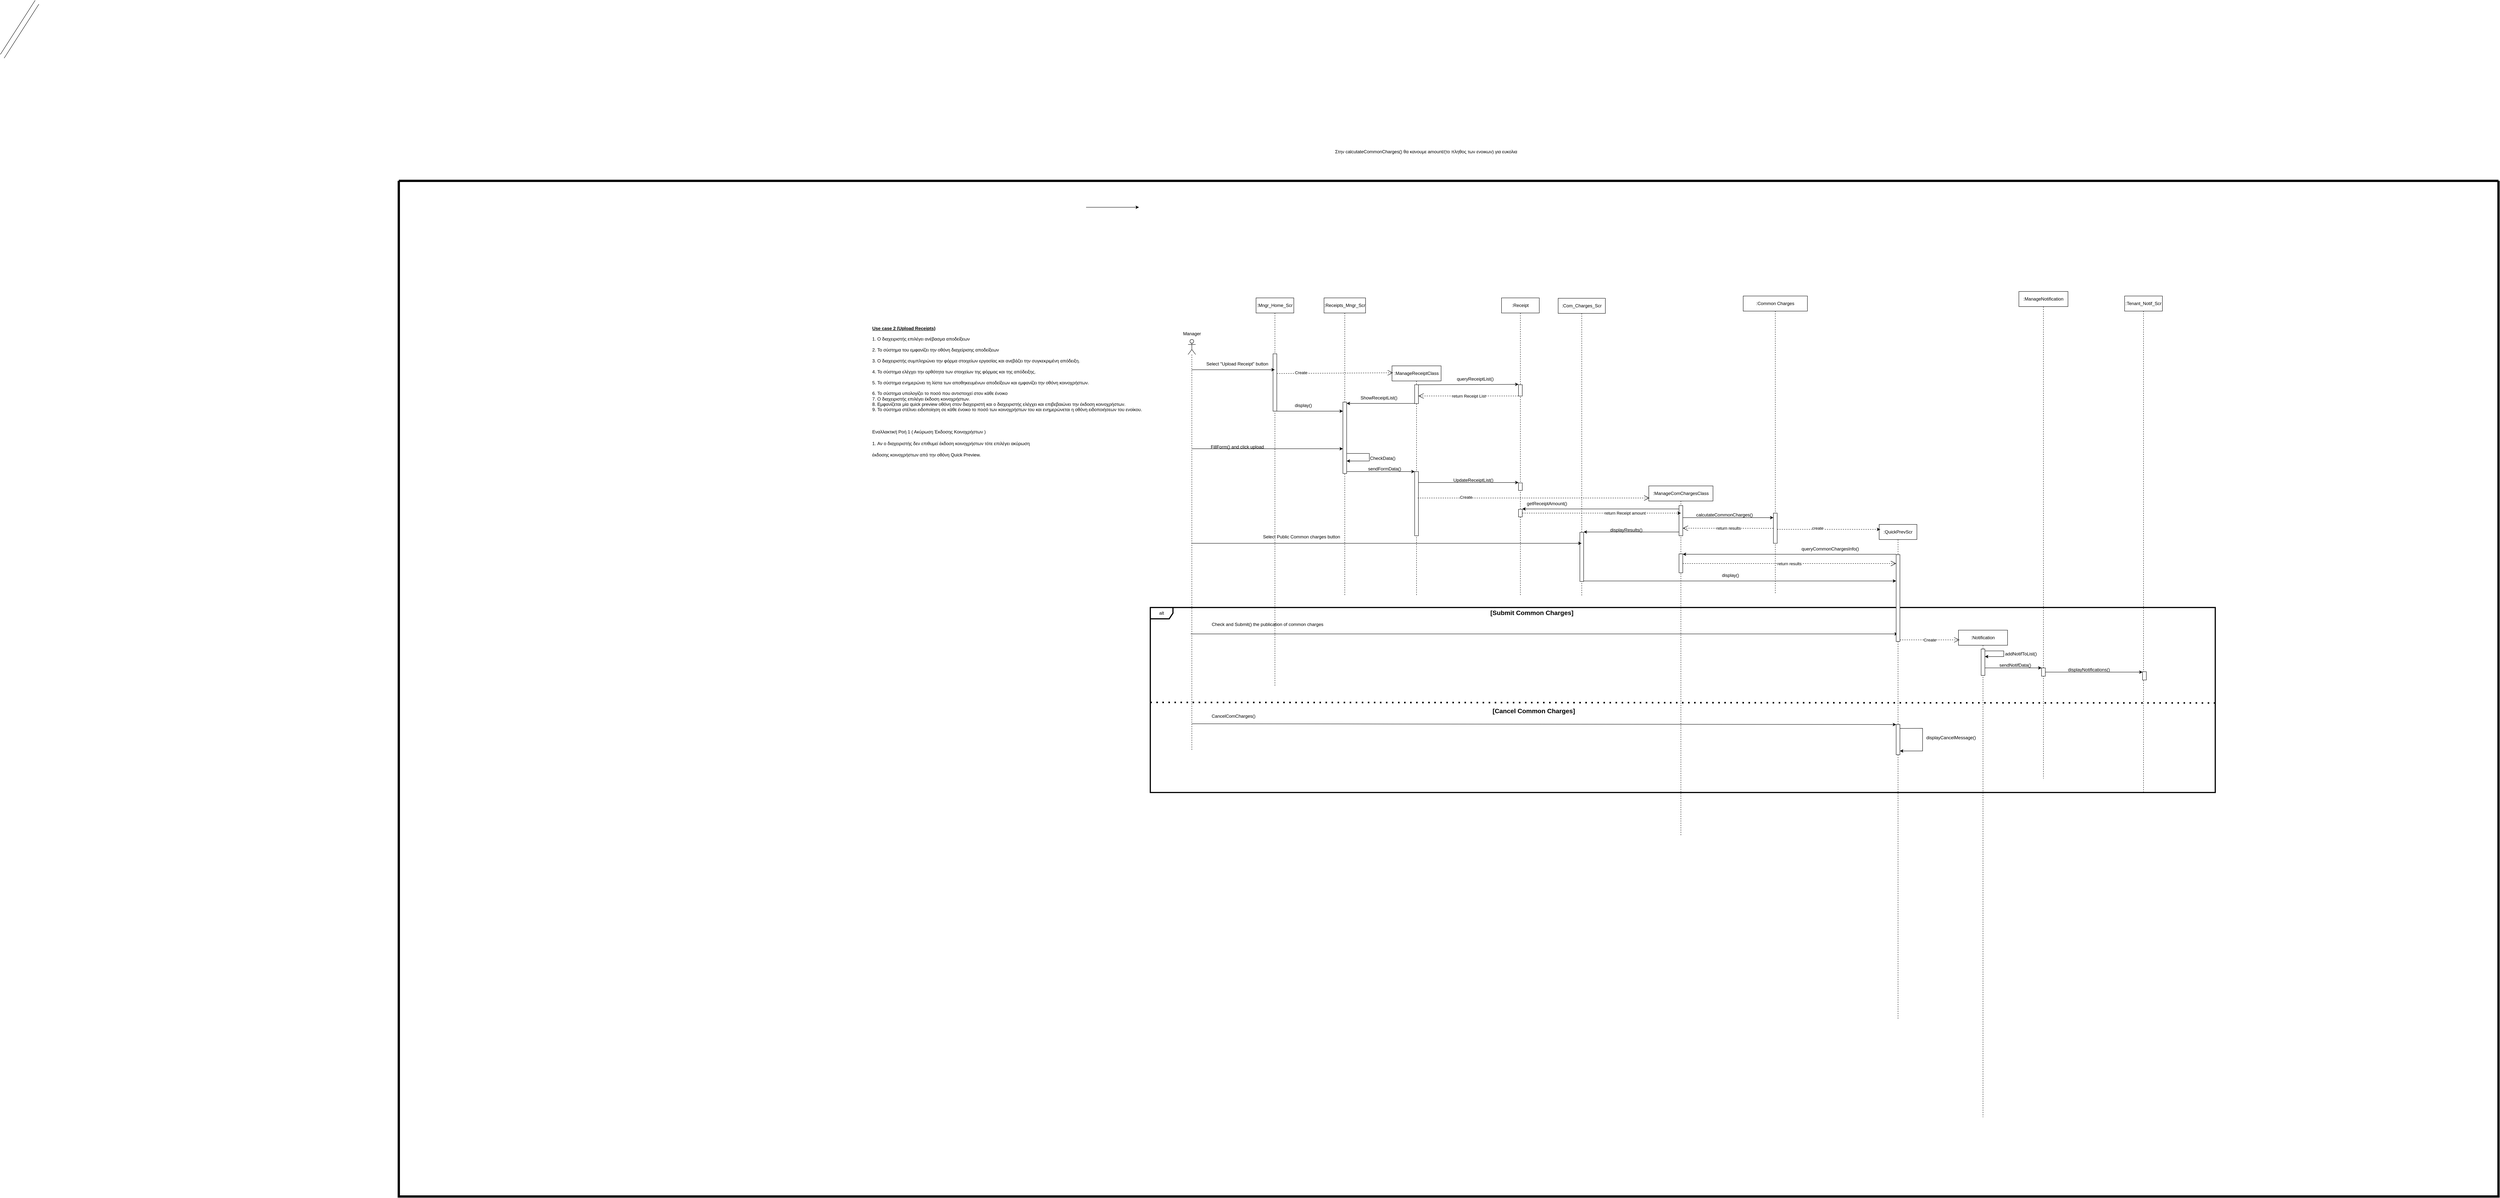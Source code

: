 <mxfile version="27.0.5">
  <diagram name="Page-1" id="ME4cV6upZ1nNScbVDBN3">
    <mxGraphModel dx="3118" dy="2368" grid="0" gridSize="10" guides="1" tooltips="1" connect="1" arrows="1" fold="1" page="1" pageScale="1" pageWidth="850" pageHeight="1100" math="0" shadow="0">
      <root>
        <mxCell id="0" />
        <mxCell id="1" parent="0" />
        <mxCell id="mj_cr7uTZJCc8QgizzGS-17" value="" style="swimlane;startSize=0;strokeWidth=6;" parent="1" vertex="1">
          <mxGeometry x="-10" y="180" width="5560" height="2690" as="geometry">
            <mxRectangle x="10" y="190" width="50" height="40" as="alternateBounds" />
          </mxGeometry>
        </mxCell>
        <mxCell id="AGN54h7i6z_xkLzeLt6x-10" value=":Receipts_Mngr_Scr" style="shape=umlLifeline;perimeter=lifelinePerimeter;whiteSpace=wrap;html=1;container=1;dropTarget=0;collapsible=0;recursiveResize=0;outlineConnect=0;portConstraint=eastwest;newEdgeStyle={&quot;curved&quot;:0,&quot;rounded&quot;:0};points=[[0,0.02,0,0,0]];" parent="mj_cr7uTZJCc8QgizzGS-17" vertex="1">
          <mxGeometry x="2450" y="310" width="110" height="790" as="geometry" />
        </mxCell>
        <mxCell id="z3TZvWUJB8N3fPcpcvBU-26" value="" style="html=1;points=[[0,0,0,0,-1],[0,0.99,0,0,0],[1,0,0,0,-1],[1,0.99,0,0,0]];perimeter=orthogonalPerimeter;outlineConnect=0;targetShapes=umlLifeline;portConstraint=eastwest;newEdgeStyle={&quot;curved&quot;:0,&quot;rounded&quot;:0};" parent="AGN54h7i6z_xkLzeLt6x-10" vertex="1">
          <mxGeometry x="50" y="276" width="10" height="189" as="geometry" />
        </mxCell>
        <mxCell id="AGN54h7i6z_xkLzeLt6x-12" value=":QuickPrevScr" style="shape=umlLifeline;perimeter=lifelinePerimeter;whiteSpace=wrap;html=1;container=0;dropTarget=0;collapsible=0;recursiveResize=0;outlineConnect=0;portConstraint=eastwest;newEdgeStyle={&quot;curved&quot;:0,&quot;rounded&quot;:0};points=[[0.03,0.01,0,0,0]];" parent="mj_cr7uTZJCc8QgizzGS-17" vertex="1">
          <mxGeometry x="3920" y="910" width="100" height="1310" as="geometry" />
        </mxCell>
        <mxCell id="AGN54h7i6z_xkLzeLt6x-14" value=":Tenant_Notif_Scr" style="shape=umlLifeline;perimeter=lifelinePerimeter;whiteSpace=wrap;html=1;container=1;dropTarget=0;collapsible=0;recursiveResize=0;outlineConnect=0;portConstraint=eastwest;newEdgeStyle={&quot;curved&quot;:0,&quot;rounded&quot;:0};" parent="mj_cr7uTZJCc8QgizzGS-17" vertex="1">
          <mxGeometry x="4570" y="305" width="100" height="1315" as="geometry" />
        </mxCell>
        <mxCell id="AGN54h7i6z_xkLzeLt6x-16" value=":Com_Charges_Scr" style="shape=umlLifeline;perimeter=lifelinePerimeter;whiteSpace=wrap;html=1;container=1;dropTarget=0;collapsible=0;recursiveResize=0;outlineConnect=0;portConstraint=eastwest;newEdgeStyle={&quot;curved&quot;:0,&quot;rounded&quot;:0};" parent="mj_cr7uTZJCc8QgizzGS-17" vertex="1">
          <mxGeometry x="3070" y="311" width="125" height="790" as="geometry" />
        </mxCell>
        <mxCell id="z3TZvWUJB8N3fPcpcvBU-46" value="" style="html=1;points=[[0,0,0,0,-1],[0,0.99,0,0,0],[1,0,0,0,-1],[1,0.99,0,0,0]];perimeter=orthogonalPerimeter;outlineConnect=0;targetShapes=umlLifeline;portConstraint=eastwest;newEdgeStyle={&quot;curved&quot;:0,&quot;rounded&quot;:0};" parent="AGN54h7i6z_xkLzeLt6x-16" vertex="1">
          <mxGeometry x="57.5" y="620" width="10" height="130" as="geometry" />
        </mxCell>
        <mxCell id="AGN54h7i6z_xkLzeLt6x-25" value=":Receipt" style="shape=umlLifeline;perimeter=lifelinePerimeter;whiteSpace=wrap;html=1;container=1;dropTarget=0;collapsible=0;recursiveResize=0;outlineConnect=0;portConstraint=eastwest;newEdgeStyle={&quot;curved&quot;:0,&quot;rounded&quot;:0};" parent="mj_cr7uTZJCc8QgizzGS-17" vertex="1">
          <mxGeometry x="2920" y="310" width="100" height="790" as="geometry" />
        </mxCell>
        <mxCell id="z3TZvWUJB8N3fPcpcvBU-44" value="" style="html=1;points=[[0,0,0,0,-1],[0,0.99,0,0,0],[1,0,0,0,-1],[1,0.99,0,0,0]];perimeter=orthogonalPerimeter;outlineConnect=0;targetShapes=umlLifeline;portConstraint=eastwest;newEdgeStyle={&quot;curved&quot;:0,&quot;rounded&quot;:0};" parent="AGN54h7i6z_xkLzeLt6x-25" vertex="1">
          <mxGeometry x="45" y="490" width="10" height="20" as="geometry" />
        </mxCell>
        <mxCell id="62FQ7jK0YNYXDSWrW9i--12" value="" style="html=1;points=[[0,0,0,0,-1],[0,0.99,0,0,0],[1,0,0,0,-1],[1,0.99,0,0,0]];perimeter=orthogonalPerimeter;outlineConnect=0;targetShapes=umlLifeline;portConstraint=eastwest;newEdgeStyle={&quot;curved&quot;:0,&quot;rounded&quot;:0};" parent="AGN54h7i6z_xkLzeLt6x-25" vertex="1">
          <mxGeometry x="45" y="560" width="10" height="20" as="geometry" />
        </mxCell>
        <mxCell id="AGN54h7i6z_xkLzeLt6x-18" value="" style="shape=umlLifeline;perimeter=lifelinePerimeter;whiteSpace=wrap;html=1;container=1;dropTarget=0;collapsible=0;recursiveResize=0;outlineConnect=0;portConstraint=eastwest;newEdgeStyle={&quot;curved&quot;:0,&quot;rounded&quot;:0};participant=umlActor;points=[[0.35,0.64,0,0,0],[0.35,0.67,0,0,0],[0.35,0.73,0,0,0],[1,0.09,0,0,0],[1,0.17,0,0,0],[1,0.18,0,0,0],[1,0.27,0,0,0],[1,0.33,0,0,0],[1,0.36,0,0,0],[1,0.45,0,0,0],[1,0.5,0,0,0],[1,0.55,0,0,0],[1,0.82,0,0,0],[1,0.83,0,0,0],[1,0.91,0,0,0]];" parent="mj_cr7uTZJCc8QgizzGS-17" vertex="1">
          <mxGeometry x="2090" y="420" width="20" height="1090" as="geometry" />
        </mxCell>
        <mxCell id="AGN54h7i6z_xkLzeLt6x-20" value="Manager" style="text;html=1;align=center;verticalAlign=middle;resizable=0;points=[];autosize=1;strokeColor=none;fillColor=none;" parent="mj_cr7uTZJCc8QgizzGS-17" vertex="1">
          <mxGeometry x="2065" y="390" width="70" height="30" as="geometry" />
        </mxCell>
        <mxCell id="oy_22Mh0x_-gH828B-nM-1" value=":Mngr_Home_Scr" style="shape=umlLifeline;perimeter=lifelinePerimeter;whiteSpace=wrap;html=1;container=1;dropTarget=0;collapsible=0;recursiveResize=0;outlineConnect=0;portConstraint=eastwest;newEdgeStyle={&quot;curved&quot;:0,&quot;rounded&quot;:0};" parent="mj_cr7uTZJCc8QgizzGS-17" vertex="1">
          <mxGeometry x="2270" y="310" width="100" height="1030" as="geometry" />
        </mxCell>
        <mxCell id="z3TZvWUJB8N3fPcpcvBU-20" value="" style="html=1;points=[[0,0,0,0,0],[0,1,0,0,0],[1,0,0,0,0],[1,0.41,0,0,0],[1,0.68,0,0,0],[1,1,0,0,0]];perimeter=orthogonalPerimeter;outlineConnect=0;targetShapes=umlLifeline;portConstraint=eastwest;newEdgeStyle={&quot;curved&quot;:0,&quot;rounded&quot;:0};" parent="oy_22Mh0x_-gH828B-nM-1" vertex="1">
          <mxGeometry x="45" y="148" width="10" height="152" as="geometry" />
        </mxCell>
        <mxCell id="z3TZvWUJB8N3fPcpcvBU-7" value="" style="endArrow=classic;html=1;rounded=0;" parent="mj_cr7uTZJCc8QgizzGS-17" edge="1">
          <mxGeometry width="50" height="50" relative="1" as="geometry">
            <mxPoint x="1820" y="70" as="sourcePoint" />
            <mxPoint x="1960" y="70" as="targetPoint" />
          </mxGeometry>
        </mxCell>
        <mxCell id="z3TZvWUJB8N3fPcpcvBU-9" value="" style="endArrow=classic;html=1;rounded=0;entryX=0;entryY=0;entryDx=0;entryDy=-1;entryPerimeter=0;" parent="mj_cr7uTZJCc8QgizzGS-17" source="z3TZvWUJB8N3fPcpcvBU-42" target="z3TZvWUJB8N3fPcpcvBU-44" edge="1">
          <mxGeometry width="50" height="50" relative="1" as="geometry">
            <mxPoint x="2720" y="799" as="sourcePoint" />
            <mxPoint x="2860" y="799" as="targetPoint" />
          </mxGeometry>
        </mxCell>
        <mxCell id="z3TZvWUJB8N3fPcpcvBU-6" value="" style="endArrow=classic;html=1;rounded=0;" parent="mj_cr7uTZJCc8QgizzGS-17" source="AGN54h7i6z_xkLzeLt6x-18" edge="1">
          <mxGeometry width="50" height="50" relative="1" as="geometry">
            <mxPoint x="2110" y="500.2" as="sourcePoint" />
            <mxPoint x="2319.5" y="500.2" as="targetPoint" />
          </mxGeometry>
        </mxCell>
        <mxCell id="z3TZvWUJB8N3fPcpcvBU-17" value=":&lt;span style=&quot;text-wrap-mode: nowrap;&quot;&gt;ManageReceiptClass&lt;/span&gt;" style="shape=umlLifeline;perimeter=lifelinePerimeter;whiteSpace=wrap;html=1;container=0;dropTarget=0;collapsible=0;recursiveResize=0;outlineConnect=0;portConstraint=eastwest;newEdgeStyle={&quot;curved&quot;:0,&quot;rounded&quot;:0};size=40;points=[[0.02,0.03,0,0,0]];" parent="mj_cr7uTZJCc8QgizzGS-17" vertex="1">
          <mxGeometry x="2630" y="490" width="130" height="610" as="geometry" />
        </mxCell>
        <mxCell id="z3TZvWUJB8N3fPcpcvBU-18" value=":&lt;span style=&quot;text-wrap-mode: nowrap;&quot;&gt;ManageComChargesClass&lt;/span&gt;" style="shape=umlLifeline;perimeter=lifelinePerimeter;whiteSpace=wrap;html=1;container=0;dropTarget=0;collapsible=0;recursiveResize=0;outlineConnect=0;portConstraint=eastwest;newEdgeStyle={&quot;curved&quot;:0,&quot;rounded&quot;:0};points=[[0.02,0.02,0,0,0]];" parent="mj_cr7uTZJCc8QgizzGS-17" vertex="1">
          <mxGeometry x="3310" y="808" width="170" height="925" as="geometry" />
        </mxCell>
        <mxCell id="z3TZvWUJB8N3fPcpcvBU-66" value="" style="html=1;points=[[0,0,0,0,-1],[0,0.99,0,0,0],[1,0,0,0,-1],[1,0.99,0,0,0]];perimeter=orthogonalPerimeter;outlineConnect=0;targetShapes=umlLifeline;portConstraint=eastwest;newEdgeStyle={&quot;curved&quot;:0,&quot;rounded&quot;:0};" parent="z3TZvWUJB8N3fPcpcvBU-18" vertex="1">
          <mxGeometry x="80" y="180" width="10" height="50" as="geometry" />
        </mxCell>
        <mxCell id="z3TZvWUJB8N3fPcpcvBU-19" value=":&lt;span style=&quot;text-wrap-mode: nowrap;&quot;&gt;ManageNotification&lt;/span&gt;" style="shape=umlLifeline;perimeter=lifelinePerimeter;whiteSpace=wrap;html=1;container=1;dropTarget=0;collapsible=0;recursiveResize=0;outlineConnect=0;portConstraint=eastwest;newEdgeStyle={&quot;curved&quot;:0,&quot;rounded&quot;:0};" parent="mj_cr7uTZJCc8QgizzGS-17" vertex="1">
          <mxGeometry x="4290" y="293" width="130" height="1290" as="geometry" />
        </mxCell>
        <mxCell id="z3TZvWUJB8N3fPcpcvBU-21" value="Select &quot;Upload Receipt&quot; button" style="text;html=1;align=center;verticalAlign=middle;resizable=0;points=[];autosize=1;strokeColor=none;fillColor=none;" parent="mj_cr7uTZJCc8QgizzGS-17" vertex="1">
          <mxGeometry x="2125" y="470" width="190" height="30" as="geometry" />
        </mxCell>
        <mxCell id="z3TZvWUJB8N3fPcpcvBU-5" value="" style="endArrow=classic;html=1;rounded=0;exitX=1;exitY=1;exitDx=0;exitDy=0;exitPerimeter=0;" parent="mj_cr7uTZJCc8QgizzGS-17" source="z3TZvWUJB8N3fPcpcvBU-20" target="z3TZvWUJB8N3fPcpcvBU-26" edge="1">
          <mxGeometry width="50" height="50" relative="1" as="geometry">
            <mxPoint x="2320" y="606.89" as="sourcePoint" />
            <mxPoint x="2500" y="607" as="targetPoint" />
          </mxGeometry>
        </mxCell>
        <mxCell id="z3TZvWUJB8N3fPcpcvBU-27" value="display()" style="text;html=1;align=center;verticalAlign=middle;resizable=0;points=[];autosize=1;strokeColor=none;fillColor=none;" parent="mj_cr7uTZJCc8QgizzGS-17" vertex="1">
          <mxGeometry x="2360" y="580" width="70" height="30" as="geometry" />
        </mxCell>
        <mxCell id="z3TZvWUJB8N3fPcpcvBU-10" value="" style="endArrow=classic;html=1;rounded=0;" parent="mj_cr7uTZJCc8QgizzGS-17" edge="1">
          <mxGeometry width="50" height="50" relative="1" as="geometry">
            <mxPoint x="2510" y="721.995" as="sourcePoint" />
            <mxPoint x="2510" y="741.995" as="targetPoint" />
            <Array as="points">
              <mxPoint x="2570" y="722" />
              <mxPoint x="2570" y="742" />
            </Array>
          </mxGeometry>
        </mxCell>
        <mxCell id="z3TZvWUJB8N3fPcpcvBU-37" value="CheckData()" style="text;html=1;align=center;verticalAlign=middle;resizable=0;points=[];autosize=1;strokeColor=none;fillColor=none;" parent="mj_cr7uTZJCc8QgizzGS-17" vertex="1">
          <mxGeometry x="2560" y="720" width="90" height="30" as="geometry" />
        </mxCell>
        <mxCell id="z3TZvWUJB8N3fPcpcvBU-38" value="Create" style="endArrow=open;endSize=12;dashed=1;html=1;rounded=0;exitX=0.553;exitY=0.185;exitDx=0;exitDy=0;exitPerimeter=0;entryX=0.02;entryY=0.03;entryDx=0;entryDy=0;entryPerimeter=0;" parent="mj_cr7uTZJCc8QgizzGS-17" target="z3TZvWUJB8N3fPcpcvBU-17" edge="1">
          <mxGeometry x="-0.579" y="2" width="160" relative="1" as="geometry">
            <mxPoint x="2325.3" y="510.3" as="sourcePoint" />
            <mxPoint x="2590" y="510" as="targetPoint" />
            <mxPoint x="-1" as="offset" />
          </mxGeometry>
        </mxCell>
        <mxCell id="z3TZvWUJB8N3fPcpcvBU-11" value="" style="endArrow=classic;html=1;rounded=0;exitX=0.537;exitY=0.222;exitDx=0;exitDy=0;exitPerimeter=0;" parent="mj_cr7uTZJCc8QgizzGS-17" edge="1">
          <mxGeometry width="50" height="50" relative="1" as="geometry">
            <mxPoint x="2100.74" y="709.56" as="sourcePoint" />
            <mxPoint x="2500" y="709.56" as="targetPoint" />
          </mxGeometry>
        </mxCell>
        <mxCell id="z3TZvWUJB8N3fPcpcvBU-36" value="FillForm() and click upload" style="text;html=1;align=center;verticalAlign=middle;resizable=0;points=[];autosize=1;strokeColor=none;fillColor=none;" parent="mj_cr7uTZJCc8QgizzGS-17" vertex="1">
          <mxGeometry x="2140" y="690" width="160" height="30" as="geometry" />
        </mxCell>
        <mxCell id="z3TZvWUJB8N3fPcpcvBU-2" value="" style="endArrow=classic;html=1;rounded=0;" parent="mj_cr7uTZJCc8QgizzGS-17" target="z3TZvWUJB8N3fPcpcvBU-42" edge="1">
          <mxGeometry width="50" height="50" relative="1" as="geometry">
            <mxPoint x="2510" y="770" as="sourcePoint" />
            <mxPoint x="2650" y="770" as="targetPoint" />
          </mxGeometry>
        </mxCell>
        <mxCell id="z3TZvWUJB8N3fPcpcvBU-45" value="UpdateReceiptList()" style="text;html=1;align=center;verticalAlign=middle;resizable=0;points=[];autosize=1;strokeColor=none;fillColor=none;" parent="mj_cr7uTZJCc8QgizzGS-17" vertex="1">
          <mxGeometry x="2780" y="778" width="130" height="30" as="geometry" />
        </mxCell>
        <mxCell id="z3TZvWUJB8N3fPcpcvBU-56" value=":&lt;span style=&quot;text-wrap-mode: nowrap;&quot;&gt;Common Charges&lt;/span&gt;" style="shape=umlLifeline;perimeter=lifelinePerimeter;whiteSpace=wrap;html=1;container=1;dropTarget=0;collapsible=0;recursiveResize=0;outlineConnect=0;portConstraint=eastwest;newEdgeStyle={&quot;curved&quot;:0,&quot;rounded&quot;:0};" parent="mj_cr7uTZJCc8QgizzGS-17" vertex="1">
          <mxGeometry x="3560" y="305" width="170" height="790" as="geometry" />
        </mxCell>
        <mxCell id="z3TZvWUJB8N3fPcpcvBU-57" value="" style="html=1;points=[[0,0,0,0,-1],[0,0.99,0,0,0],[1,0,0,0,-1],[1,0.99,0,0,0]];perimeter=orthogonalPerimeter;outlineConnect=0;targetShapes=umlLifeline;portConstraint=eastwest;newEdgeStyle={&quot;curved&quot;:0,&quot;rounded&quot;:0};" parent="z3TZvWUJB8N3fPcpcvBU-56" vertex="1">
          <mxGeometry x="80" y="575" width="10" height="80" as="geometry" />
        </mxCell>
        <mxCell id="z3TZvWUJB8N3fPcpcvBU-60" value="return results" style="endArrow=open;endSize=12;dashed=1;html=1;rounded=0;" parent="mj_cr7uTZJCc8QgizzGS-17" edge="1">
          <mxGeometry x="-0.004" width="160" relative="1" as="geometry">
            <mxPoint x="3640" y="920.4" as="sourcePoint" />
            <mxPoint x="3400" y="920" as="targetPoint" />
            <mxPoint as="offset" />
          </mxGeometry>
        </mxCell>
        <mxCell id="z3TZvWUJB8N3fPcpcvBU-52" value="" style="endArrow=classic;html=1;rounded=0;" parent="mj_cr7uTZJCc8QgizzGS-17" edge="1">
          <mxGeometry width="50" height="50" relative="1" as="geometry">
            <mxPoint x="2098.833" y="960" as="sourcePoint" />
            <mxPoint x="3132" y="960" as="targetPoint" />
          </mxGeometry>
        </mxCell>
        <mxCell id="z3TZvWUJB8N3fPcpcvBU-73" value="" style="endArrow=classic;html=1;rounded=0;exitX=0.35;exitY=0.73;exitDx=0;exitDy=0;exitPerimeter=0;" parent="mj_cr7uTZJCc8QgizzGS-17" edge="1">
          <mxGeometry width="50" height="50" relative="1" as="geometry">
            <mxPoint x="2097" y="1200" as="sourcePoint" />
            <mxPoint x="3969.5" y="1200" as="targetPoint" />
          </mxGeometry>
        </mxCell>
        <mxCell id="z3TZvWUJB8N3fPcpcvBU-74" value="Check and Submit() the publication of common charges" style="text;html=1;align=center;verticalAlign=middle;resizable=0;points=[];autosize=1;strokeColor=none;fillColor=none;" parent="mj_cr7uTZJCc8QgizzGS-17" vertex="1">
          <mxGeometry x="2140" y="1160" width="320" height="30" as="geometry" />
        </mxCell>
        <mxCell id="z3TZvWUJB8N3fPcpcvBU-76" value="alt" style="shape=umlFrame;whiteSpace=wrap;html=1;pointerEvents=0;strokeWidth=3;" parent="mj_cr7uTZJCc8QgizzGS-17" vertex="1">
          <mxGeometry x="1990" y="1130" width="2820" height="490" as="geometry" />
        </mxCell>
        <mxCell id="z3TZvWUJB8N3fPcpcvBU-77" value="&lt;b style=&quot;font-size: 17px;&quot;&gt;[Submit Common Charges]&lt;/b&gt;" style="text;html=1;align=center;verticalAlign=middle;resizable=0;points=[];autosize=1;strokeColor=none;fillColor=none;" parent="mj_cr7uTZJCc8QgizzGS-17" vertex="1">
          <mxGeometry x="2880" y="1130" width="240" height="30" as="geometry" />
        </mxCell>
        <mxCell id="z3TZvWUJB8N3fPcpcvBU-78" value="&lt;b style=&quot;font-size: 17px;&quot;&gt;[Cancel Common Charges]&lt;/b&gt;" style="text;html=1;align=center;verticalAlign=middle;resizable=0;points=[];autosize=1;strokeColor=none;fillColor=none;" parent="mj_cr7uTZJCc8QgizzGS-17" vertex="1">
          <mxGeometry x="2885" y="1390" width="240" height="30" as="geometry" />
        </mxCell>
        <mxCell id="z3TZvWUJB8N3fPcpcvBU-79" value="" style="endArrow=none;dashed=1;html=1;dashPattern=1 3;strokeWidth=4;rounded=0;exitX=0;exitY=0.513;exitDx=0;exitDy=0;exitPerimeter=0;entryX=1.001;entryY=0.516;entryDx=0;entryDy=0;entryPerimeter=0;" parent="mj_cr7uTZJCc8QgizzGS-17" source="z3TZvWUJB8N3fPcpcvBU-76" target="z3TZvWUJB8N3fPcpcvBU-76" edge="1">
          <mxGeometry width="50" height="50" relative="1" as="geometry">
            <mxPoint x="2860" y="1250" as="sourcePoint" />
            <mxPoint x="2910" y="1200" as="targetPoint" />
          </mxGeometry>
        </mxCell>
        <mxCell id="z3TZvWUJB8N3fPcpcvBU-80" value="" style="endArrow=classic;html=1;rounded=0;exitX=0.35;exitY=0.73;exitDx=0;exitDy=0;exitPerimeter=0;" parent="mj_cr7uTZJCc8QgizzGS-17" target="62FQ7jK0YNYXDSWrW9i--1" edge="1">
          <mxGeometry width="50" height="50" relative="1" as="geometry">
            <mxPoint x="2100" y="1438" as="sourcePoint" />
            <mxPoint x="3930" y="1438" as="targetPoint" />
          </mxGeometry>
        </mxCell>
        <mxCell id="z3TZvWUJB8N3fPcpcvBU-81" value="&lt;br&gt;CancelComCharges()" style="text;html=1;align=center;verticalAlign=middle;resizable=0;points=[];autosize=1;strokeColor=none;fillColor=none;" parent="mj_cr7uTZJCc8QgizzGS-17" vertex="1">
          <mxGeometry x="2140" y="1390" width="140" height="40" as="geometry" />
        </mxCell>
        <mxCell id="z3TZvWUJB8N3fPcpcvBU-49" value="" style="endArrow=classic;html=1;rounded=0;exitX=1;exitY=0.88;exitDx=3;exitDy=0;exitPerimeter=0;" parent="mj_cr7uTZJCc8QgizzGS-17" target="62FQ7jK0YNYXDSWrW9i--1" edge="1">
          <mxGeometry width="50" height="50" relative="1" as="geometry">
            <mxPoint x="3973.0" y="1450.4" as="sourcePoint" />
            <mxPoint x="3965.0" y="1510" as="targetPoint" />
            <Array as="points">
              <mxPoint x="4035" y="1450" />
              <mxPoint x="4035" y="1510" />
            </Array>
          </mxGeometry>
        </mxCell>
        <mxCell id="z3TZvWUJB8N3fPcpcvBU-83" value="displayCancelMessage()" style="text;html=1;align=center;verticalAlign=middle;resizable=0;points=[];autosize=1;strokeColor=none;fillColor=none;" parent="mj_cr7uTZJCc8QgizzGS-17" vertex="1">
          <mxGeometry x="4035" y="1460" width="150" height="30" as="geometry" />
        </mxCell>
        <mxCell id="z3TZvWUJB8N3fPcpcvBU-84" value=":&lt;span style=&quot;text-wrap-mode: nowrap;&quot;&gt;Notification&lt;/span&gt;" style="shape=umlLifeline;perimeter=lifelinePerimeter;whiteSpace=wrap;html=1;container=1;dropTarget=0;collapsible=0;recursiveResize=0;outlineConnect=0;portConstraint=eastwest;newEdgeStyle={&quot;curved&quot;:0,&quot;rounded&quot;:0};points=[[0,0.33,0,0,0],[0,0.5,0,0,0],[0,0.67,0,0,0],[0.02,0.02,0,0,0],[0.29,0.02,0,0,0]];" parent="mj_cr7uTZJCc8QgizzGS-17" vertex="1">
          <mxGeometry x="4130" y="1190" width="130" height="1290" as="geometry" />
        </mxCell>
        <mxCell id="z3TZvWUJB8N3fPcpcvBU-88" value="" style="html=1;points=[[0,0,0,0,5],[0,1,0,0,-5],[1,0,0,0,5],[1,1,0,0,-5]];perimeter=orthogonalPerimeter;outlineConnect=0;targetShapes=umlLifeline;portConstraint=eastwest;newEdgeStyle={&quot;curved&quot;:0,&quot;rounded&quot;:0};" parent="z3TZvWUJB8N3fPcpcvBU-84" vertex="1">
          <mxGeometry x="60" y="50" width="10" height="70" as="geometry" />
        </mxCell>
        <mxCell id="z3TZvWUJB8N3fPcpcvBU-89" style="edgeStyle=orthogonalEdgeStyle;rounded=0;orthogonalLoop=1;jettySize=auto;html=1;curved=0;exitX=1;exitY=0;exitDx=0;exitDy=5;exitPerimeter=0;" parent="z3TZvWUJB8N3fPcpcvBU-84" source="z3TZvWUJB8N3fPcpcvBU-88" edge="1">
          <mxGeometry relative="1" as="geometry">
            <mxPoint x="70" y="70" as="targetPoint" />
            <Array as="points">
              <mxPoint x="120" y="55" />
              <mxPoint x="120" y="70" />
              <mxPoint x="70" y="70" />
            </Array>
          </mxGeometry>
        </mxCell>
        <mxCell id="z3TZvWUJB8N3fPcpcvBU-86" value="Create" style="endArrow=open;endSize=12;dashed=1;html=1;rounded=0;entryX=0.02;entryY=0.02;entryDx=0;entryDy=0;entryPerimeter=0;" parent="mj_cr7uTZJCc8QgizzGS-17" target="z3TZvWUJB8N3fPcpcvBU-84" edge="1">
          <mxGeometry width="160" relative="1" as="geometry">
            <mxPoint x="3975" y="1215.8" as="sourcePoint" />
            <mxPoint x="4100" y="1200" as="targetPoint" />
          </mxGeometry>
        </mxCell>
        <mxCell id="z3TZvWUJB8N3fPcpcvBU-90" value="addNotifToList()" style="text;html=1;align=center;verticalAlign=middle;resizable=0;points=[];autosize=1;strokeColor=none;fillColor=none;" parent="mj_cr7uTZJCc8QgizzGS-17" vertex="1">
          <mxGeometry x="4240" y="1238" width="110" height="30" as="geometry" />
        </mxCell>
        <mxCell id="z3TZvWUJB8N3fPcpcvBU-91" style="edgeStyle=orthogonalEdgeStyle;rounded=0;orthogonalLoop=1;jettySize=auto;html=1;curved=0;exitX=1;exitY=0;exitDx=0;exitDy=5;exitPerimeter=0;" parent="mj_cr7uTZJCc8QgizzGS-17" edge="1">
          <mxGeometry relative="1" as="geometry">
            <mxPoint x="4200" y="1275" as="sourcePoint" />
            <mxPoint x="4350.0" y="1290.0" as="targetPoint" />
            <Array as="points">
              <mxPoint x="4200" y="1290" />
            </Array>
          </mxGeometry>
        </mxCell>
        <mxCell id="z3TZvWUJB8N3fPcpcvBU-92" value="" style="html=1;points=[[0,0,0,0,5],[0,1,0,0,-5],[1,0,0,0,5],[1,1,0,0,-5]];perimeter=orthogonalPerimeter;outlineConnect=0;targetShapes=umlLifeline;portConstraint=eastwest;newEdgeStyle={&quot;curved&quot;:0,&quot;rounded&quot;:0};" parent="mj_cr7uTZJCc8QgizzGS-17" vertex="1">
          <mxGeometry x="4350" y="1290" width="10" height="22" as="geometry" />
        </mxCell>
        <mxCell id="z3TZvWUJB8N3fPcpcvBU-94" value="" style="html=1;points=[[0,0.05,0,0,0],[0,1,0,0,-5],[1,0,0,0,5],[1,1,0,0,-5]];perimeter=orthogonalPerimeter;outlineConnect=0;targetShapes=umlLifeline;portConstraint=eastwest;newEdgeStyle={&quot;curved&quot;:0,&quot;rounded&quot;:0};" parent="mj_cr7uTZJCc8QgizzGS-17" vertex="1">
          <mxGeometry x="4617.5" y="1300" width="10" height="22" as="geometry" />
        </mxCell>
        <mxCell id="z3TZvWUJB8N3fPcpcvBU-95" style="edgeStyle=orthogonalEdgeStyle;rounded=0;orthogonalLoop=1;jettySize=auto;html=1;curved=0;exitX=1;exitY=1;exitDx=0;exitDy=-5;exitPerimeter=0;entryX=0;entryY=0.05;entryDx=0;entryDy=0;entryPerimeter=0;" parent="mj_cr7uTZJCc8QgizzGS-17" source="z3TZvWUJB8N3fPcpcvBU-92" target="z3TZvWUJB8N3fPcpcvBU-94" edge="1">
          <mxGeometry relative="1" as="geometry">
            <mxPoint x="4410" y="1293.5" as="sourcePoint" />
            <mxPoint x="4560.0" y="1308.5" as="targetPoint" />
            <Array as="points">
              <mxPoint x="4360" y="1301" />
            </Array>
          </mxGeometry>
        </mxCell>
        <mxCell id="z3TZvWUJB8N3fPcpcvBU-96" value="displayNotifications()" style="text;html=1;align=center;verticalAlign=middle;resizable=0;points=[];autosize=1;strokeColor=none;fillColor=none;" parent="mj_cr7uTZJCc8QgizzGS-17" vertex="1">
          <mxGeometry x="4410" y="1280" width="130" height="30" as="geometry" />
        </mxCell>
        <mxCell id="62FQ7jK0YNYXDSWrW9i--1" value="" style="html=1;points=[[0,0,0,0,5],[0,1,0,0,-5],[1,0,0,0,5],[1,1,0,0,-5]];perimeter=orthogonalPerimeter;outlineConnect=0;targetShapes=umlLifeline;portConstraint=eastwest;newEdgeStyle={&quot;curved&quot;:0,&quot;rounded&quot;:0};" parent="mj_cr7uTZJCc8QgizzGS-17" vertex="1">
          <mxGeometry x="3965" y="1440" width="10" height="80" as="geometry" />
        </mxCell>
        <mxCell id="z3TZvWUJB8N3fPcpcvBU-42" value="" style="html=1;points=[[0,0,0,0,-1],[0,0.99,0,0,0],[1,0,0,0,-1],[1,0.99,0,0,0]];perimeter=orthogonalPerimeter;outlineConnect=0;targetShapes=umlLifeline;portConstraint=eastwest;newEdgeStyle={&quot;curved&quot;:0,&quot;rounded&quot;:0};" parent="mj_cr7uTZJCc8QgizzGS-17" vertex="1">
          <mxGeometry x="2690" y="770" width="10" height="170" as="geometry" />
        </mxCell>
        <mxCell id="z3TZvWUJB8N3fPcpcvBU-33" value="" style="html=1;points=[[0,0,0,0,-1],[0,0.99,0,0,0],[1,0,0,0,-1],[1,0.99,0,0,0]];perimeter=orthogonalPerimeter;outlineConnect=0;targetShapes=umlLifeline;portConstraint=eastwest;newEdgeStyle={&quot;curved&quot;:0,&quot;rounded&quot;:0};" parent="mj_cr7uTZJCc8QgizzGS-17" vertex="1">
          <mxGeometry x="2965" y="540" width="10" height="30" as="geometry" />
        </mxCell>
        <mxCell id="z3TZvWUJB8N3fPcpcvBU-12" value="" style="endArrow=classic;html=1;rounded=0;entryX=0;entryY=0;entryDx=0;entryDy=-1;entryPerimeter=0;" parent="mj_cr7uTZJCc8QgizzGS-17" source="z3TZvWUJB8N3fPcpcvBU-39" target="z3TZvWUJB8N3fPcpcvBU-33" edge="1">
          <mxGeometry width="50" height="50" relative="1" as="geometry">
            <mxPoint x="2745" y="540.0" as="sourcePoint" />
            <mxPoint x="2895" y="540.0" as="targetPoint" />
          </mxGeometry>
        </mxCell>
        <mxCell id="z3TZvWUJB8N3fPcpcvBU-34" value="queryReceiptList()" style="text;html=1;align=center;verticalAlign=middle;resizable=0;points=[];autosize=1;strokeColor=none;fillColor=none;" parent="mj_cr7uTZJCc8QgizzGS-17" vertex="1">
          <mxGeometry x="2790" y="510" width="120" height="30" as="geometry" />
        </mxCell>
        <mxCell id="z3TZvWUJB8N3fPcpcvBU-35" value="return Receipt List" style="endArrow=open;endSize=12;dashed=1;html=1;rounded=0;exitX=0;exitY=0.99;exitDx=0;exitDy=0;exitPerimeter=0;" parent="mj_cr7uTZJCc8QgizzGS-17" source="z3TZvWUJB8N3fPcpcvBU-33" target="z3TZvWUJB8N3fPcpcvBU-39" edge="1">
          <mxGeometry x="-0.004" width="160" relative="1" as="geometry">
            <mxPoint x="2870" y="558" as="sourcePoint" />
            <mxPoint x="2720" y="558" as="targetPoint" />
            <mxPoint as="offset" />
          </mxGeometry>
        </mxCell>
        <mxCell id="z3TZvWUJB8N3fPcpcvBU-3" value="" style="endArrow=classic;html=1;rounded=0;exitX=0;exitY=0.99;exitDx=0;exitDy=0;exitPerimeter=0;" parent="mj_cr7uTZJCc8QgizzGS-17" source="z3TZvWUJB8N3fPcpcvBU-39" edge="1">
          <mxGeometry width="50" height="50" relative="1" as="geometry">
            <mxPoint x="2700" y="350" as="sourcePoint" />
            <mxPoint x="2510" y="589.5" as="targetPoint" />
          </mxGeometry>
        </mxCell>
        <mxCell id="z3TZvWUJB8N3fPcpcvBU-41" value="ShowReceiptList()" style="text;html=1;align=center;verticalAlign=middle;resizable=0;points=[];autosize=1;strokeColor=none;fillColor=none;" parent="mj_cr7uTZJCc8QgizzGS-17" vertex="1">
          <mxGeometry x="2535" y="560" width="120" height="30" as="geometry" />
        </mxCell>
        <mxCell id="z3TZvWUJB8N3fPcpcvBU-39" value="" style="html=1;points=[[0,0,0,0,-1],[0,0.99,0,0,0],[1,0,0,0,-1],[1,0.99,0,0,0]];perimeter=orthogonalPerimeter;outlineConnect=0;targetShapes=umlLifeline;portConstraint=eastwest;newEdgeStyle={&quot;curved&quot;:0,&quot;rounded&quot;:0};" parent="mj_cr7uTZJCc8QgizzGS-17" vertex="1">
          <mxGeometry x="2690" y="540" width="10" height="50" as="geometry" />
        </mxCell>
        <mxCell id="62FQ7jK0YNYXDSWrW9i--8" style="edgeStyle=orthogonalEdgeStyle;rounded=0;orthogonalLoop=1;jettySize=auto;html=1;curved=0;entryX=1;entryY=0;entryDx=0;entryDy=-1;entryPerimeter=0;" parent="mj_cr7uTZJCc8QgizzGS-17" source="z3TZvWUJB8N3fPcpcvBU-48" target="62FQ7jK0YNYXDSWrW9i--12" edge="1">
          <mxGeometry relative="1" as="geometry">
            <Array as="points">
              <mxPoint x="3180" y="869" />
              <mxPoint x="3180" y="869" />
            </Array>
          </mxGeometry>
        </mxCell>
        <mxCell id="62FQ7jK0YNYXDSWrW9i--17" style="edgeStyle=orthogonalEdgeStyle;rounded=0;orthogonalLoop=1;jettySize=auto;html=1;curved=0;" parent="mj_cr7uTZJCc8QgizzGS-17" edge="1">
          <mxGeometry relative="1" as="geometry">
            <mxPoint x="3390" y="930.0" as="sourcePoint" />
            <mxPoint x="3137.5" y="930.0" as="targetPoint" />
            <Array as="points">
              <mxPoint x="3330" y="930" />
              <mxPoint x="3330" y="930" />
            </Array>
          </mxGeometry>
        </mxCell>
        <mxCell id="z3TZvWUJB8N3fPcpcvBU-48" value="" style="html=1;points=[[0,0,0,0,-1],[0,0.99,0,0,0],[1,0,0,0,-1],[1,0.99,0,0,0]];perimeter=orthogonalPerimeter;outlineConnect=0;targetShapes=umlLifeline;portConstraint=eastwest;newEdgeStyle={&quot;curved&quot;:0,&quot;rounded&quot;:0};" parent="mj_cr7uTZJCc8QgizzGS-17" vertex="1">
          <mxGeometry x="3390" y="860" width="10" height="80" as="geometry" />
        </mxCell>
        <mxCell id="62FQ7jK0YNYXDSWrW9i--5" value="Create" style="endArrow=open;endSize=12;dashed=1;html=1;rounded=0;entryX=0.02;entryY=0.02;entryDx=0;entryDy=0;entryPerimeter=0;" parent="mj_cr7uTZJCc8QgizzGS-17" edge="1">
          <mxGeometry x="-0.579" y="2" width="160" relative="1" as="geometry">
            <mxPoint x="2698.3" y="840" as="sourcePoint" />
            <mxPoint x="3311.7" y="840" as="targetPoint" />
            <mxPoint x="-1" as="offset" />
          </mxGeometry>
        </mxCell>
        <mxCell id="62FQ7jK0YNYXDSWrW9i--9" value="getReceiptAmount()" style="text;html=1;align=center;verticalAlign=middle;resizable=0;points=[];autosize=1;strokeColor=none;fillColor=none;" parent="mj_cr7uTZJCc8QgizzGS-17" vertex="1">
          <mxGeometry x="2975" y="840" width="130" height="30" as="geometry" />
        </mxCell>
        <mxCell id="z3TZvWUJB8N3fPcpcvBU-59" value="calcutateCommonCharges()" style="text;html=1;align=center;verticalAlign=middle;resizable=0;points=[];autosize=1;strokeColor=none;fillColor=none;" parent="mj_cr7uTZJCc8QgizzGS-17" vertex="1">
          <mxGeometry x="3425" y="870" width="170" height="30" as="geometry" />
        </mxCell>
        <mxCell id="z3TZvWUJB8N3fPcpcvBU-58" value="" style="endArrow=classic;html=1;rounded=0;" parent="mj_cr7uTZJCc8QgizzGS-17" edge="1">
          <mxGeometry width="50" height="50" relative="1" as="geometry">
            <mxPoint x="3400" y="892" as="sourcePoint" />
            <mxPoint x="3640" y="892" as="targetPoint" />
          </mxGeometry>
        </mxCell>
        <mxCell id="62FQ7jK0YNYXDSWrW9i--14" style="edgeStyle=orthogonalEdgeStyle;rounded=0;orthogonalLoop=1;jettySize=auto;html=1;curved=0;entryX=0.5;entryY=0.238;entryDx=0;entryDy=0;entryPerimeter=0;dashed=1;" parent="mj_cr7uTZJCc8QgizzGS-17" source="62FQ7jK0YNYXDSWrW9i--12" target="z3TZvWUJB8N3fPcpcvBU-48" edge="1">
          <mxGeometry relative="1" as="geometry">
            <Array as="points">
              <mxPoint x="3395" y="880" />
            </Array>
          </mxGeometry>
        </mxCell>
        <mxCell id="62FQ7jK0YNYXDSWrW9i--15" value="return Receipt amount" style="edgeLabel;html=1;align=center;verticalAlign=middle;resizable=0;points=[];" parent="62FQ7jK0YNYXDSWrW9i--14" vertex="1" connectable="0">
          <mxGeometry x="0.291" relative="1" as="geometry">
            <mxPoint as="offset" />
          </mxGeometry>
        </mxCell>
        <mxCell id="62FQ7jK0YNYXDSWrW9i--18" value="displayResults()" style="text;html=1;align=center;verticalAlign=middle;resizable=0;points=[];autosize=1;strokeColor=none;fillColor=none;" parent="mj_cr7uTZJCc8QgizzGS-17" vertex="1">
          <mxGeometry x="3195" y="910" width="110" height="30" as="geometry" />
        </mxCell>
        <mxCell id="oy_22Mh0x_-gH828B-nM-3" value="" style="endArrow=classic;html=1;rounded=0;exitX=1;exitY=0.99;exitDx=0;exitDy=0;exitPerimeter=0;" parent="mj_cr7uTZJCc8QgizzGS-17" source="z3TZvWUJB8N3fPcpcvBU-46" target="z3TZvWUJB8N3fPcpcvBU-64" edge="1">
          <mxGeometry width="50" height="50" relative="1" as="geometry">
            <mxPoint x="3230" y="1062" as="sourcePoint" />
            <mxPoint x="3965" y="1062" as="targetPoint" />
          </mxGeometry>
        </mxCell>
        <mxCell id="z3TZvWUJB8N3fPcpcvBU-65" value="display()" style="text;html=1;align=center;verticalAlign=middle;resizable=0;points=[];autosize=1;strokeColor=none;fillColor=none;" parent="mj_cr7uTZJCc8QgizzGS-17" vertex="1">
          <mxGeometry x="3490.5" y="1030" width="70" height="30" as="geometry" />
        </mxCell>
        <mxCell id="z3TZvWUJB8N3fPcpcvBU-71" value="queryCommonChargesInfo()" style="text;html=1;align=center;verticalAlign=middle;resizable=0;points=[];autosize=1;strokeColor=none;fillColor=none;" parent="mj_cr7uTZJCc8QgizzGS-17" vertex="1">
          <mxGeometry x="3700" y="960" width="180" height="30" as="geometry" />
        </mxCell>
        <mxCell id="z3TZvWUJB8N3fPcpcvBU-51" value="" style="endArrow=classic;html=1;rounded=0;exitX=0;exitY=0;exitDx=0;exitDy=-1;exitPerimeter=0;" parent="mj_cr7uTZJCc8QgizzGS-17" source="z3TZvWUJB8N3fPcpcvBU-64" target="z3TZvWUJB8N3fPcpcvBU-66" edge="1">
          <mxGeometry width="50" height="50" relative="1" as="geometry">
            <mxPoint x="3965" y="963.5" as="sourcePoint" />
            <mxPoint x="3400" y="963.5" as="targetPoint" />
          </mxGeometry>
        </mxCell>
        <mxCell id="z3TZvWUJB8N3fPcpcvBU-72" value="return results" style="endArrow=open;endSize=12;dashed=1;html=1;rounded=0;" parent="mj_cr7uTZJCc8QgizzGS-17" edge="1">
          <mxGeometry x="-0.004" width="160" relative="1" as="geometry">
            <mxPoint x="3400" y="1013.5" as="sourcePoint" />
            <mxPoint x="3965" y="1013.5" as="targetPoint" />
            <mxPoint as="offset" />
          </mxGeometry>
        </mxCell>
        <mxCell id="z3TZvWUJB8N3fPcpcvBU-64" value="" style="html=1;points=[[0,0,0,0,-1],[0,0.99,0,0,0],[1,0,0,0,-1],[1,0.88,0,3,0],[1,0.99,0,0,0]];perimeter=orthogonalPerimeter;outlineConnect=0;targetShapes=umlLifeline;portConstraint=eastwest;newEdgeStyle={&quot;curved&quot;:0,&quot;rounded&quot;:0};" parent="mj_cr7uTZJCc8QgizzGS-17" vertex="1">
          <mxGeometry x="3965" y="990" width="10" height="230" as="geometry" />
        </mxCell>
        <mxCell id="62FQ7jK0YNYXDSWrW9i--22" style="edgeStyle=orthogonalEdgeStyle;rounded=0;orthogonalLoop=1;jettySize=auto;html=1;curved=0;entryX=0.03;entryY=0.01;entryDx=0;entryDy=0;entryPerimeter=0;dashed=1;" parent="mj_cr7uTZJCc8QgizzGS-17" source="z3TZvWUJB8N3fPcpcvBU-57" target="AGN54h7i6z_xkLzeLt6x-12" edge="1">
          <mxGeometry relative="1" as="geometry">
            <Array as="points">
              <mxPoint x="3720" y="923" />
              <mxPoint x="3720" y="923" />
            </Array>
          </mxGeometry>
        </mxCell>
        <mxCell id="62FQ7jK0YNYXDSWrW9i--23" value="create" style="edgeLabel;html=1;align=center;verticalAlign=middle;resizable=0;points=[];" parent="62FQ7jK0YNYXDSWrW9i--22" vertex="1" connectable="0">
          <mxGeometry x="-0.218" y="3" relative="1" as="geometry">
            <mxPoint as="offset" />
          </mxGeometry>
        </mxCell>
        <mxCell id="AGN54h7i6z_xkLzeLt6x-1" value="&lt;div style=&quot;text-align: left;&quot;&gt;&lt;b style=&quot;background-color: transparent; color: light-dark(rgb(0, 0, 0), rgb(255, 255, 255));&quot;&gt;&amp;nbsp; &amp;nbsp; &amp;nbsp; &amp;nbsp; &lt;u&gt;Use case 2 (Upload Receipts)&lt;/u&gt;&lt;/b&gt;&lt;/div&gt;&lt;br&gt;&lt;div&gt;&lt;ol style=&quot;margin-top: 0in;&quot; type=&quot;1&quot; start=&quot;1&quot;&gt;&lt;li style=&quot;text-align: left;&quot; class=&quot;MsoNormal&quot;&gt;&lt;span lang=&quot;EL&quot;&gt;Ο διαχειριστής επιλέγει&amp;nbsp;ανέβασμα αποδείξεων&lt;/span&gt;&lt;/li&gt;&lt;font style=&quot;color: light-dark(rgb(0, 0, 0), rgb(255, 255, 255));&quot;&gt;&lt;div style=&quot;text-align: left;&quot;&gt;&lt;br&gt;&lt;/div&gt;&lt;/font&gt;&lt;li style=&quot;text-align: left;&quot; class=&quot;MsoNormal&quot;&gt;&lt;span lang=&quot;EL&quot;&gt;Το σύστημα του εμφανίζει την οθόνη διαχείρισης αποδείξεων&lt;/span&gt;&lt;/li&gt;&lt;font style=&quot;color: light-dark(rgb(0, 0, 0), rgb(255, 255, 255));&quot;&gt;&lt;div style=&quot;text-align: left;&quot;&gt;&lt;br&gt;&lt;/div&gt;&lt;/font&gt;&lt;li style=&quot;text-align: left;&quot; class=&quot;MsoNormal&quot;&gt;&lt;span lang=&quot;EL&quot;&gt;Ο διαχειριστής συμπληρώνει την φόρμα&amp;nbsp;στοιχείων εργασίας&amp;nbsp;και ανεβάζει την συγκεκριμένη απόδειξη.&lt;/span&gt;&lt;/li&gt;&lt;font style=&quot;color: light-dark(rgb(0, 0, 0), rgb(255, 255, 255));&quot;&gt;&lt;div style=&quot;text-align: left;&quot;&gt;&lt;br&gt;&lt;/div&gt;&lt;/font&gt;&lt;li style=&quot;text-align: left;&quot; class=&quot;MsoNormal&quot;&gt;&lt;span lang=&quot;EL&quot;&gt;Το σύστημα ελέγχει την ορθότητα των στοιχείων της φόρμας και της απόδειξης.&lt;/span&gt;&lt;/li&gt;&lt;font style=&quot;color: light-dark(rgb(0, 0, 0), rgb(255, 255, 255));&quot;&gt;&lt;div style=&quot;text-align: left;&quot;&gt;&lt;br&gt;&lt;/div&gt;&lt;/font&gt;&lt;li style=&quot;text-align: left;&quot; class=&quot;MsoNormal&quot;&gt;&lt;font style=&quot;color: light-dark(rgb(0, 0, 0), rgb(255, 255, 255));&quot;&gt;&lt;span lang=&quot;EL&quot;&gt;Το σύστημα ενημερώνει τη&lt;/span&gt;&lt;span lang=&quot;EL&quot;&gt;&amp;nbsp;λίστα των αποθηκευμένων αποδείξεων&amp;nbsp;&lt;/span&gt;&lt;span lang=&quot;EL&quot;&gt;και εμφανίζει την οθόνη κοινοχρήστων&lt;/span&gt;&lt;span lang=&quot;EL&quot;&gt;. &amp;nbsp;&amp;nbsp;&amp;nbsp;&lt;/span&gt;&lt;/font&gt;&lt;/li&gt;&lt;font style=&quot;color: light-dark(rgb(0, 0, 0), rgb(255, 255, 255));&quot;&gt;&lt;div style=&quot;text-align: left;&quot;&gt;&lt;br&gt;&lt;/div&gt;&lt;/font&gt;&lt;li style=&quot;text-align: left;&quot; class=&quot;MsoNormal&quot;&gt;&lt;span lang=&quot;EL&quot;&gt;Το σύστημα υπολογίζει το ποσό που αντιστοιχεί στον κάθε ένοικο&lt;/span&gt;&lt;/li&gt;&lt;li style=&quot;text-align: left;&quot; class=&quot;MsoNormal&quot;&gt;&lt;font style=&quot;color: light-dark(rgb(0, 0, 0), rgb(255, 255, 255));&quot;&gt;Ο διαχειριστής&amp;nbsp;&lt;span style=&quot;background-color: transparent;&quot; lang=&quot;EL&quot;&gt;επιλέγει&lt;/span&gt;&lt;span style=&quot;background-color: transparent;&quot; lang=&quot;EL&quot;&gt;&amp;nbsp;έκδοση κοινοχρήστων.&lt;/span&gt;&lt;/font&gt;&lt;/li&gt;&lt;li style=&quot;text-align: left;&quot; class=&quot;MsoNormal&quot;&gt;&lt;font style=&quot;color: light-dark(rgb(0, 0, 0), rgb(255, 255, 255));&quot;&gt;Εμφανίζεται&lt;span style=&quot;background-color: transparent;&quot; lang=&quot;EL&quot;&gt;&amp;nbsp;&lt;/span&gt;&lt;span style=&quot;background-color: transparent;&quot; lang=&quot;EL&quot;&gt;μία&lt;/span&gt;&lt;span style=&quot;background-color: transparent;&quot; lang=&quot;EL&quot;&gt;&amp;nbsp;&lt;/span&gt;&lt;span style=&quot;background-color: transparent;&quot;&gt;quick&lt;/span&gt;&lt;span style=&quot;background-color: transparent;&quot;&gt;&amp;nbsp;&lt;/span&gt;&lt;span style=&quot;background-color: transparent;&quot;&gt;preview&lt;/span&gt;&lt;span style=&quot;background-color: transparent;&quot;&gt;&amp;nbsp;&lt;/span&gt;&lt;span style=&quot;background-color: transparent;&quot; lang=&quot;EL&quot;&gt;οθόνη&amp;nbsp;&lt;/span&gt;&lt;span style=&quot;background-color: transparent;&quot; lang=&quot;EL&quot;&gt;στον διαχειριστή και ο διαχειριστής ελέγχει και επιβεβαιώνει την έκδοση κοινοχρήστων.&lt;/span&gt;&lt;/font&gt;&lt;/li&gt;&lt;li style=&quot;text-align: left;&quot; class=&quot;MsoNormal&quot;&gt;&lt;font style=&quot;background-color: transparent; color: light-dark(rgb(0, 0, 0), rgb(255, 255, 255));&quot;&gt;Το σύστημα στέλνει ειδοποίηση σε κάθε ένοικο το ποσό&amp;nbsp;&lt;/font&gt;&lt;font style=&quot;background-color: transparent; color: light-dark(rgb(0, 0, 0), rgb(255, 255, 255));&quot;&gt;των κοινοχρήστων του&amp;nbsp;&lt;/font&gt;&lt;span style=&quot;background-color: transparent; color: light-dark(rgb(0, 0, 0), rgb(255, 255, 255));&quot;&gt;και ενημερώνεται η οθόνη ειδοποιήσεων του ενοίκου.&lt;/span&gt;&lt;/li&gt;&lt;/ol&gt;&lt;div&gt;&lt;span style=&quot;font-size: 12pt; line-height: 18.4px; font-family: Aptos, sans-serif;&quot; lang=&quot;EL&quot;&gt;&lt;span style=&quot;color: rgb(76, 148, 216);&quot;&gt;&lt;br&gt;&lt;/span&gt;&lt;/span&gt;&lt;/div&gt;&lt;/div&gt;&lt;div style=&quot;text-align: left;&quot;&gt;&lt;span style=&quot;line-height: 18.4px; font-family: Aptos, sans-serif;&quot; lang=&quot;EL&quot;&gt;&lt;span style=&quot;color: rgb(76, 148, 216);&quot;&gt;&lt;p style=&quot;&quot; class=&quot;MsoNormal&quot;&gt;&lt;span style=&quot;color: black;&quot; lang=&quot;EL&quot;&gt;&lt;font&gt;&amp;nbsp; &amp;nbsp; &amp;nbsp; &amp;nbsp; Εναλλακτική Ροή 1 ( Ακύρωση Έκδοσης Κοινοχρήστων )&lt;/font&gt;&lt;/span&gt;&lt;/p&gt;&lt;p style=&quot;&quot; class=&quot;MsoNormal&quot;&gt;&lt;font&gt;&lt;span style=&quot;color: black;&quot; lang=&quot;EL&quot;&gt;&lt;span style=&quot;white-space: pre;&quot;&gt;&#x9;&lt;/span&gt;1.&amp;nbsp;&lt;/span&gt;&lt;span style=&quot;background-color: transparent; color: light-dark(black, rgb(237, 237, 237)); text-indent: -0.25in;&quot;&gt;Αν ο διαχειριστής δεν επιθυμεί έκδοση κοινοχρήστων&amp;nbsp;&lt;/span&gt;&lt;span style=&quot;text-indent: -0.25in; background-color: transparent; color: black;&quot; lang=&quot;EL&quot;&gt;τότε επιλέγει ακύρωση&lt;/span&gt;&lt;/font&gt;&lt;/p&gt;&lt;p style=&quot;&quot; class=&quot;MsoNormal&quot;&gt;&lt;font&gt;&lt;span style=&quot;text-indent: -0.25in; background-color: transparent; color: black;&quot; lang=&quot;EL&quot;&gt;&lt;span style=&quot;white-space: pre;&quot;&gt;&#x9;&lt;/span&gt;έκδοσης κοινοχρήστων από την οθόνη &lt;/span&gt;&lt;span style=&quot;text-indent: -0.25in; background-color: transparent; color: black;&quot;&gt;Quick&lt;/span&gt;&lt;span style=&quot;text-indent: -0.25in; background-color: transparent; color: black;&quot;&gt; &lt;/span&gt;&lt;span style=&quot;text-indent: -0.25in; background-color: transparent; color: black;&quot;&gt;Preview&lt;/span&gt;&lt;span style=&quot;text-indent: -0.25in; background-color: transparent; color: black;&quot; lang=&quot;EL&quot;&gt;.&lt;/span&gt;&lt;/font&gt;&lt;/p&gt;&lt;/span&gt;&lt;/span&gt;&lt;/div&gt;" style="text;html=1;align=center;verticalAlign=middle;resizable=0;points=[];autosize=1;strokeColor=none;fillColor=none;" parent="mj_cr7uTZJCc8QgizzGS-17" vertex="1">
          <mxGeometry x="1217" y="375" width="760" height="380" as="geometry" />
        </mxCell>
        <mxCell id="z3TZvWUJB8N3fPcpcvBU-43" value="sendFormData()" style="text;html=1;align=center;verticalAlign=middle;resizable=0;points=[];autosize=1;strokeColor=none;fillColor=none;" parent="1" vertex="1">
          <mxGeometry x="2545" y="928" width="110" height="30" as="geometry" />
        </mxCell>
        <mxCell id="z3TZvWUJB8N3fPcpcvBU-62" value="Select Public Common charges button" style="text;html=1;align=center;verticalAlign=middle;resizable=0;points=[];autosize=1;strokeColor=none;fillColor=none;" parent="1" vertex="1">
          <mxGeometry x="2265" y="1108" width="230" height="30" as="geometry" />
        </mxCell>
        <mxCell id="z3TZvWUJB8N3fPcpcvBU-93" value="sendNotifData()" style="text;html=1;align=center;verticalAlign=middle;resizable=0;points=[];autosize=1;strokeColor=none;fillColor=none;" parent="1" vertex="1">
          <mxGeometry x="4215" y="1448" width="110" height="30" as="geometry" />
        </mxCell>
        <mxCell id="62FQ7jK0YNYXDSWrW9i--107" value="Στην calcutateCommonCharges() θα κανουμε amount/(το πληθος των ενοικων) για ευκολια" style="text;html=1;align=center;verticalAlign=middle;resizable=0;points=[];autosize=1;strokeColor=none;fillColor=none;" parent="1" vertex="1">
          <mxGeometry x="2455" y="88" width="510" height="30" as="geometry" />
        </mxCell>
        <mxCell id="iSAJbI6QXtNytBVyLlxp-1" value="" style="endArrow=none;html=1;rounded=0;exitX=0.25;exitY=1;exitDx=0;exitDy=0;entryX=0.75;entryY=0;entryDx=0;entryDy=0;" edge="1" parent="1">
          <mxGeometry width="50" height="50" relative="1" as="geometry">
            <mxPoint x="-973" y="-298" as="sourcePoint" />
            <mxPoint x="-1065" y="-155" as="targetPoint" />
          </mxGeometry>
        </mxCell>
        <mxCell id="iSAJbI6QXtNytBVyLlxp-2" value="" style="endArrow=none;html=1;rounded=0;exitX=0.25;exitY=1;exitDx=0;exitDy=0;entryX=0.75;entryY=0;entryDx=0;entryDy=0;" edge="1" parent="1">
          <mxGeometry width="50" height="50" relative="1" as="geometry">
            <mxPoint x="-963" y="-288" as="sourcePoint" />
            <mxPoint x="-1055" y="-145" as="targetPoint" />
          </mxGeometry>
        </mxCell>
      </root>
    </mxGraphModel>
  </diagram>
</mxfile>
